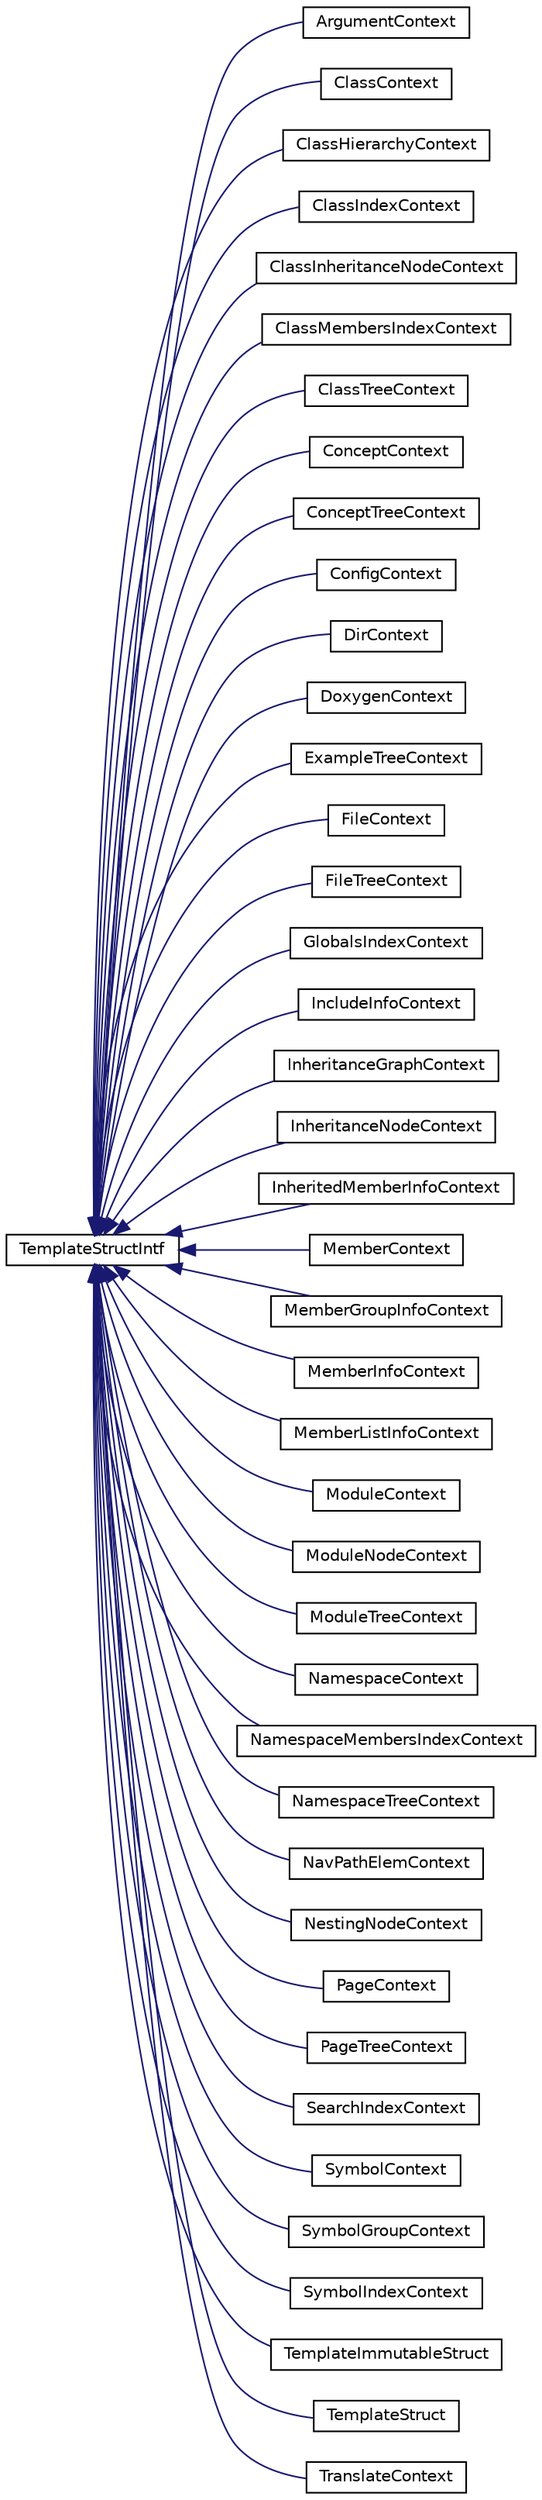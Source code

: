 digraph "类继承关系图"
{
 // INTERACTIVE_SVG=YES
 // LATEX_PDF_SIZE
  edge [fontname="Helvetica",fontsize="10",labelfontname="Helvetica",labelfontsize="10"];
  node [fontname="Helvetica",fontsize="10",shape=record];
  rankdir="LR";
  Node0 [label="TemplateStructIntf",height=0.2,width=0.4,color="black", fillcolor="white", style="filled",URL="$d9/de8/class_template_struct_intf.html",tooltip="Abstract interface for a context value of type struct."];
  Node0 -> Node1 [dir="back",color="midnightblue",fontsize="10",style="solid",fontname="Helvetica"];
  Node1 [label="ArgumentContext",height=0.2,width=0.4,color="black", fillcolor="white", style="filled",URL="$d4/d24/class_argument_context.html",tooltip=" "];
  Node0 -> Node2 [dir="back",color="midnightblue",fontsize="10",style="solid",fontname="Helvetica"];
  Node2 [label="ClassContext",height=0.2,width=0.4,color="black", fillcolor="white", style="filled",URL="$dc/d38/class_class_context.html",tooltip=" "];
  Node0 -> Node3 [dir="back",color="midnightblue",fontsize="10",style="solid",fontname="Helvetica"];
  Node3 [label="ClassHierarchyContext",height=0.2,width=0.4,color="black", fillcolor="white", style="filled",URL="$de/d04/class_class_hierarchy_context.html",tooltip=" "];
  Node0 -> Node4 [dir="back",color="midnightblue",fontsize="10",style="solid",fontname="Helvetica"];
  Node4 [label="ClassIndexContext",height=0.2,width=0.4,color="black", fillcolor="white", style="filled",URL="$dc/dfb/class_class_index_context.html",tooltip=" "];
  Node0 -> Node5 [dir="back",color="midnightblue",fontsize="10",style="solid",fontname="Helvetica"];
  Node5 [label="ClassInheritanceNodeContext",height=0.2,width=0.4,color="black", fillcolor="white", style="filled",URL="$dc/da3/class_class_inheritance_node_context.html",tooltip=" "];
  Node0 -> Node6 [dir="back",color="midnightblue",fontsize="10",style="solid",fontname="Helvetica"];
  Node6 [label="ClassMembersIndexContext",height=0.2,width=0.4,color="black", fillcolor="white", style="filled",URL="$d1/d32/class_class_members_index_context.html",tooltip=" "];
  Node0 -> Node7 [dir="back",color="midnightblue",fontsize="10",style="solid",fontname="Helvetica"];
  Node7 [label="ClassTreeContext",height=0.2,width=0.4,color="black", fillcolor="white", style="filled",URL="$dc/d6f/class_class_tree_context.html",tooltip=" "];
  Node0 -> Node8 [dir="back",color="midnightblue",fontsize="10",style="solid",fontname="Helvetica"];
  Node8 [label="ConceptContext",height=0.2,width=0.4,color="black", fillcolor="white", style="filled",URL="$d9/da3/class_concept_context.html",tooltip=" "];
  Node0 -> Node9 [dir="back",color="midnightblue",fontsize="10",style="solid",fontname="Helvetica"];
  Node9 [label="ConceptTreeContext",height=0.2,width=0.4,color="black", fillcolor="white", style="filled",URL="$d8/d4c/class_concept_tree_context.html",tooltip=" "];
  Node0 -> Node10 [dir="back",color="midnightblue",fontsize="10",style="solid",fontname="Helvetica"];
  Node10 [label="ConfigContext",height=0.2,width=0.4,color="black", fillcolor="white", style="filled",URL="$d0/dd1/class_config_context.html",tooltip=" "];
  Node0 -> Node11 [dir="back",color="midnightblue",fontsize="10",style="solid",fontname="Helvetica"];
  Node11 [label="DirContext",height=0.2,width=0.4,color="black", fillcolor="white", style="filled",URL="$d5/dca/class_dir_context.html",tooltip=" "];
  Node0 -> Node12 [dir="back",color="midnightblue",fontsize="10",style="solid",fontname="Helvetica"];
  Node12 [label="DoxygenContext",height=0.2,width=0.4,color="black", fillcolor="white", style="filled",URL="$de/d68/class_doxygen_context.html",tooltip=" "];
  Node0 -> Node13 [dir="back",color="midnightblue",fontsize="10",style="solid",fontname="Helvetica"];
  Node13 [label="ExampleTreeContext",height=0.2,width=0.4,color="black", fillcolor="white", style="filled",URL="$d5/d67/class_example_tree_context.html",tooltip=" "];
  Node0 -> Node14 [dir="back",color="midnightblue",fontsize="10",style="solid",fontname="Helvetica"];
  Node14 [label="FileContext",height=0.2,width=0.4,color="black", fillcolor="white", style="filled",URL="$d3/db7/class_file_context.html",tooltip=" "];
  Node0 -> Node15 [dir="back",color="midnightblue",fontsize="10",style="solid",fontname="Helvetica"];
  Node15 [label="FileTreeContext",height=0.2,width=0.4,color="black", fillcolor="white", style="filled",URL="$d6/dfa/class_file_tree_context.html",tooltip=" "];
  Node0 -> Node16 [dir="back",color="midnightblue",fontsize="10",style="solid",fontname="Helvetica"];
  Node16 [label="GlobalsIndexContext",height=0.2,width=0.4,color="black", fillcolor="white", style="filled",URL="$da/dba/class_globals_index_context.html",tooltip=" "];
  Node0 -> Node17 [dir="back",color="midnightblue",fontsize="10",style="solid",fontname="Helvetica"];
  Node17 [label="IncludeInfoContext",height=0.2,width=0.4,color="black", fillcolor="white", style="filled",URL="$d2/dfe/class_include_info_context.html",tooltip=" "];
  Node0 -> Node18 [dir="back",color="midnightblue",fontsize="10",style="solid",fontname="Helvetica"];
  Node18 [label="InheritanceGraphContext",height=0.2,width=0.4,color="black", fillcolor="white", style="filled",URL="$d2/d30/class_inheritance_graph_context.html",tooltip=" "];
  Node0 -> Node19 [dir="back",color="midnightblue",fontsize="10",style="solid",fontname="Helvetica"];
  Node19 [label="InheritanceNodeContext",height=0.2,width=0.4,color="black", fillcolor="white", style="filled",URL="$d6/d29/class_inheritance_node_context.html",tooltip=" "];
  Node0 -> Node20 [dir="back",color="midnightblue",fontsize="10",style="solid",fontname="Helvetica"];
  Node20 [label="InheritedMemberInfoContext",height=0.2,width=0.4,color="black", fillcolor="white", style="filled",URL="$d7/dd6/class_inherited_member_info_context.html",tooltip=" "];
  Node0 -> Node21 [dir="back",color="midnightblue",fontsize="10",style="solid",fontname="Helvetica"];
  Node21 [label="MemberContext",height=0.2,width=0.4,color="black", fillcolor="white", style="filled",URL="$d5/d43/class_member_context.html",tooltip=" "];
  Node0 -> Node22 [dir="back",color="midnightblue",fontsize="10",style="solid",fontname="Helvetica"];
  Node22 [label="MemberGroupInfoContext",height=0.2,width=0.4,color="black", fillcolor="white", style="filled",URL="$d1/d7e/class_member_group_info_context.html",tooltip=" "];
  Node0 -> Node23 [dir="back",color="midnightblue",fontsize="10",style="solid",fontname="Helvetica"];
  Node23 [label="MemberInfoContext",height=0.2,width=0.4,color="black", fillcolor="white", style="filled",URL="$d4/d22/class_member_info_context.html",tooltip=" "];
  Node0 -> Node24 [dir="back",color="midnightblue",fontsize="10",style="solid",fontname="Helvetica"];
  Node24 [label="MemberListInfoContext",height=0.2,width=0.4,color="black", fillcolor="white", style="filled",URL="$d8/df1/class_member_list_info_context.html",tooltip=" "];
  Node0 -> Node25 [dir="back",color="midnightblue",fontsize="10",style="solid",fontname="Helvetica"];
  Node25 [label="ModuleContext",height=0.2,width=0.4,color="black", fillcolor="white", style="filled",URL="$d2/d73/class_module_context.html",tooltip=" "];
  Node0 -> Node26 [dir="back",color="midnightblue",fontsize="10",style="solid",fontname="Helvetica"];
  Node26 [label="ModuleNodeContext",height=0.2,width=0.4,color="black", fillcolor="white", style="filled",URL="$dc/d32/class_module_node_context.html",tooltip=" "];
  Node0 -> Node27 [dir="back",color="midnightblue",fontsize="10",style="solid",fontname="Helvetica"];
  Node27 [label="ModuleTreeContext",height=0.2,width=0.4,color="black", fillcolor="white", style="filled",URL="$d3/d7a/class_module_tree_context.html",tooltip=" "];
  Node0 -> Node28 [dir="back",color="midnightblue",fontsize="10",style="solid",fontname="Helvetica"];
  Node28 [label="NamespaceContext",height=0.2,width=0.4,color="black", fillcolor="white", style="filled",URL="$de/d00/class_namespace_context.html",tooltip=" "];
  Node0 -> Node29 [dir="back",color="midnightblue",fontsize="10",style="solid",fontname="Helvetica"];
  Node29 [label="NamespaceMembersIndexContext",height=0.2,width=0.4,color="black", fillcolor="white", style="filled",URL="$d2/d4a/class_namespace_members_index_context.html",tooltip=" "];
  Node0 -> Node30 [dir="back",color="midnightblue",fontsize="10",style="solid",fontname="Helvetica"];
  Node30 [label="NamespaceTreeContext",height=0.2,width=0.4,color="black", fillcolor="white", style="filled",URL="$d8/dd0/class_namespace_tree_context.html",tooltip=" "];
  Node0 -> Node31 [dir="back",color="midnightblue",fontsize="10",style="solid",fontname="Helvetica"];
  Node31 [label="NavPathElemContext",height=0.2,width=0.4,color="black", fillcolor="white", style="filled",URL="$df/d82/class_nav_path_elem_context.html",tooltip=" "];
  Node0 -> Node32 [dir="back",color="midnightblue",fontsize="10",style="solid",fontname="Helvetica"];
  Node32 [label="NestingNodeContext",height=0.2,width=0.4,color="black", fillcolor="white", style="filled",URL="$db/dc9/class_nesting_node_context.html",tooltip=" "];
  Node0 -> Node33 [dir="back",color="midnightblue",fontsize="10",style="solid",fontname="Helvetica"];
  Node33 [label="PageContext",height=0.2,width=0.4,color="black", fillcolor="white", style="filled",URL="$db/dc8/class_page_context.html",tooltip=" "];
  Node0 -> Node34 [dir="back",color="midnightblue",fontsize="10",style="solid",fontname="Helvetica"];
  Node34 [label="PageTreeContext",height=0.2,width=0.4,color="black", fillcolor="white", style="filled",URL="$d7/dea/class_page_tree_context.html",tooltip=" "];
  Node0 -> Node35 [dir="back",color="midnightblue",fontsize="10",style="solid",fontname="Helvetica"];
  Node35 [label="SearchIndexContext",height=0.2,width=0.4,color="black", fillcolor="white", style="filled",URL="$da/ddb/class_search_index_context.html",tooltip=" "];
  Node0 -> Node36 [dir="back",color="midnightblue",fontsize="10",style="solid",fontname="Helvetica"];
  Node36 [label="SymbolContext",height=0.2,width=0.4,color="black", fillcolor="white", style="filled",URL="$d0/d4b/class_symbol_context.html",tooltip=" "];
  Node0 -> Node37 [dir="back",color="midnightblue",fontsize="10",style="solid",fontname="Helvetica"];
  Node37 [label="SymbolGroupContext",height=0.2,width=0.4,color="black", fillcolor="white", style="filled",URL="$d7/d10/class_symbol_group_context.html",tooltip=" "];
  Node0 -> Node38 [dir="back",color="midnightblue",fontsize="10",style="solid",fontname="Helvetica"];
  Node38 [label="SymbolIndexContext",height=0.2,width=0.4,color="black", fillcolor="white", style="filled",URL="$d3/db8/class_symbol_index_context.html",tooltip=" "];
  Node0 -> Node39 [dir="back",color="midnightblue",fontsize="10",style="solid",fontname="Helvetica"];
  Node39 [label="TemplateImmutableStruct",height=0.2,width=0.4,color="black", fillcolor="white", style="filled",URL="$d6/d73/class_template_immutable_struct.html",tooltip="Default implementation of an immutable context value of type struct."];
  Node0 -> Node40 [dir="back",color="midnightblue",fontsize="10",style="solid",fontname="Helvetica"];
  Node40 [label="TemplateStruct",height=0.2,width=0.4,color="black", fillcolor="white", style="filled",URL="$d8/d4b/class_template_struct.html",tooltip="Default implementation of a context value of type struct."];
  Node0 -> Node41 [dir="back",color="midnightblue",fontsize="10",style="solid",fontname="Helvetica"];
  Node41 [label="TranslateContext",height=0.2,width=0.4,color="black", fillcolor="white", style="filled",URL="$d2/dbb/class_translate_context.html",tooltip=" "];
}
